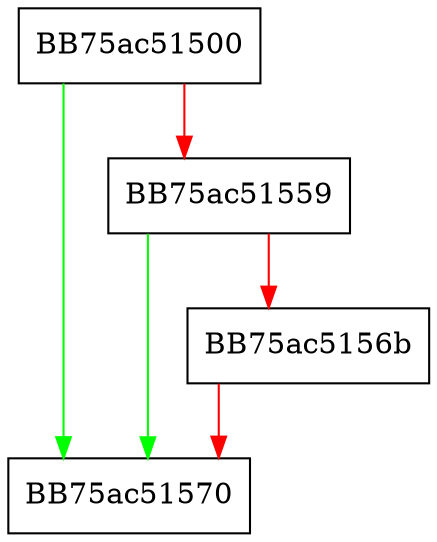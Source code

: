 digraph DmgPartition {
  node [shape="box"];
  graph [splines=ortho];
  BB75ac51500 -> BB75ac51570 [color="green"];
  BB75ac51500 -> BB75ac51559 [color="red"];
  BB75ac51559 -> BB75ac51570 [color="green"];
  BB75ac51559 -> BB75ac5156b [color="red"];
  BB75ac5156b -> BB75ac51570 [color="red"];
}